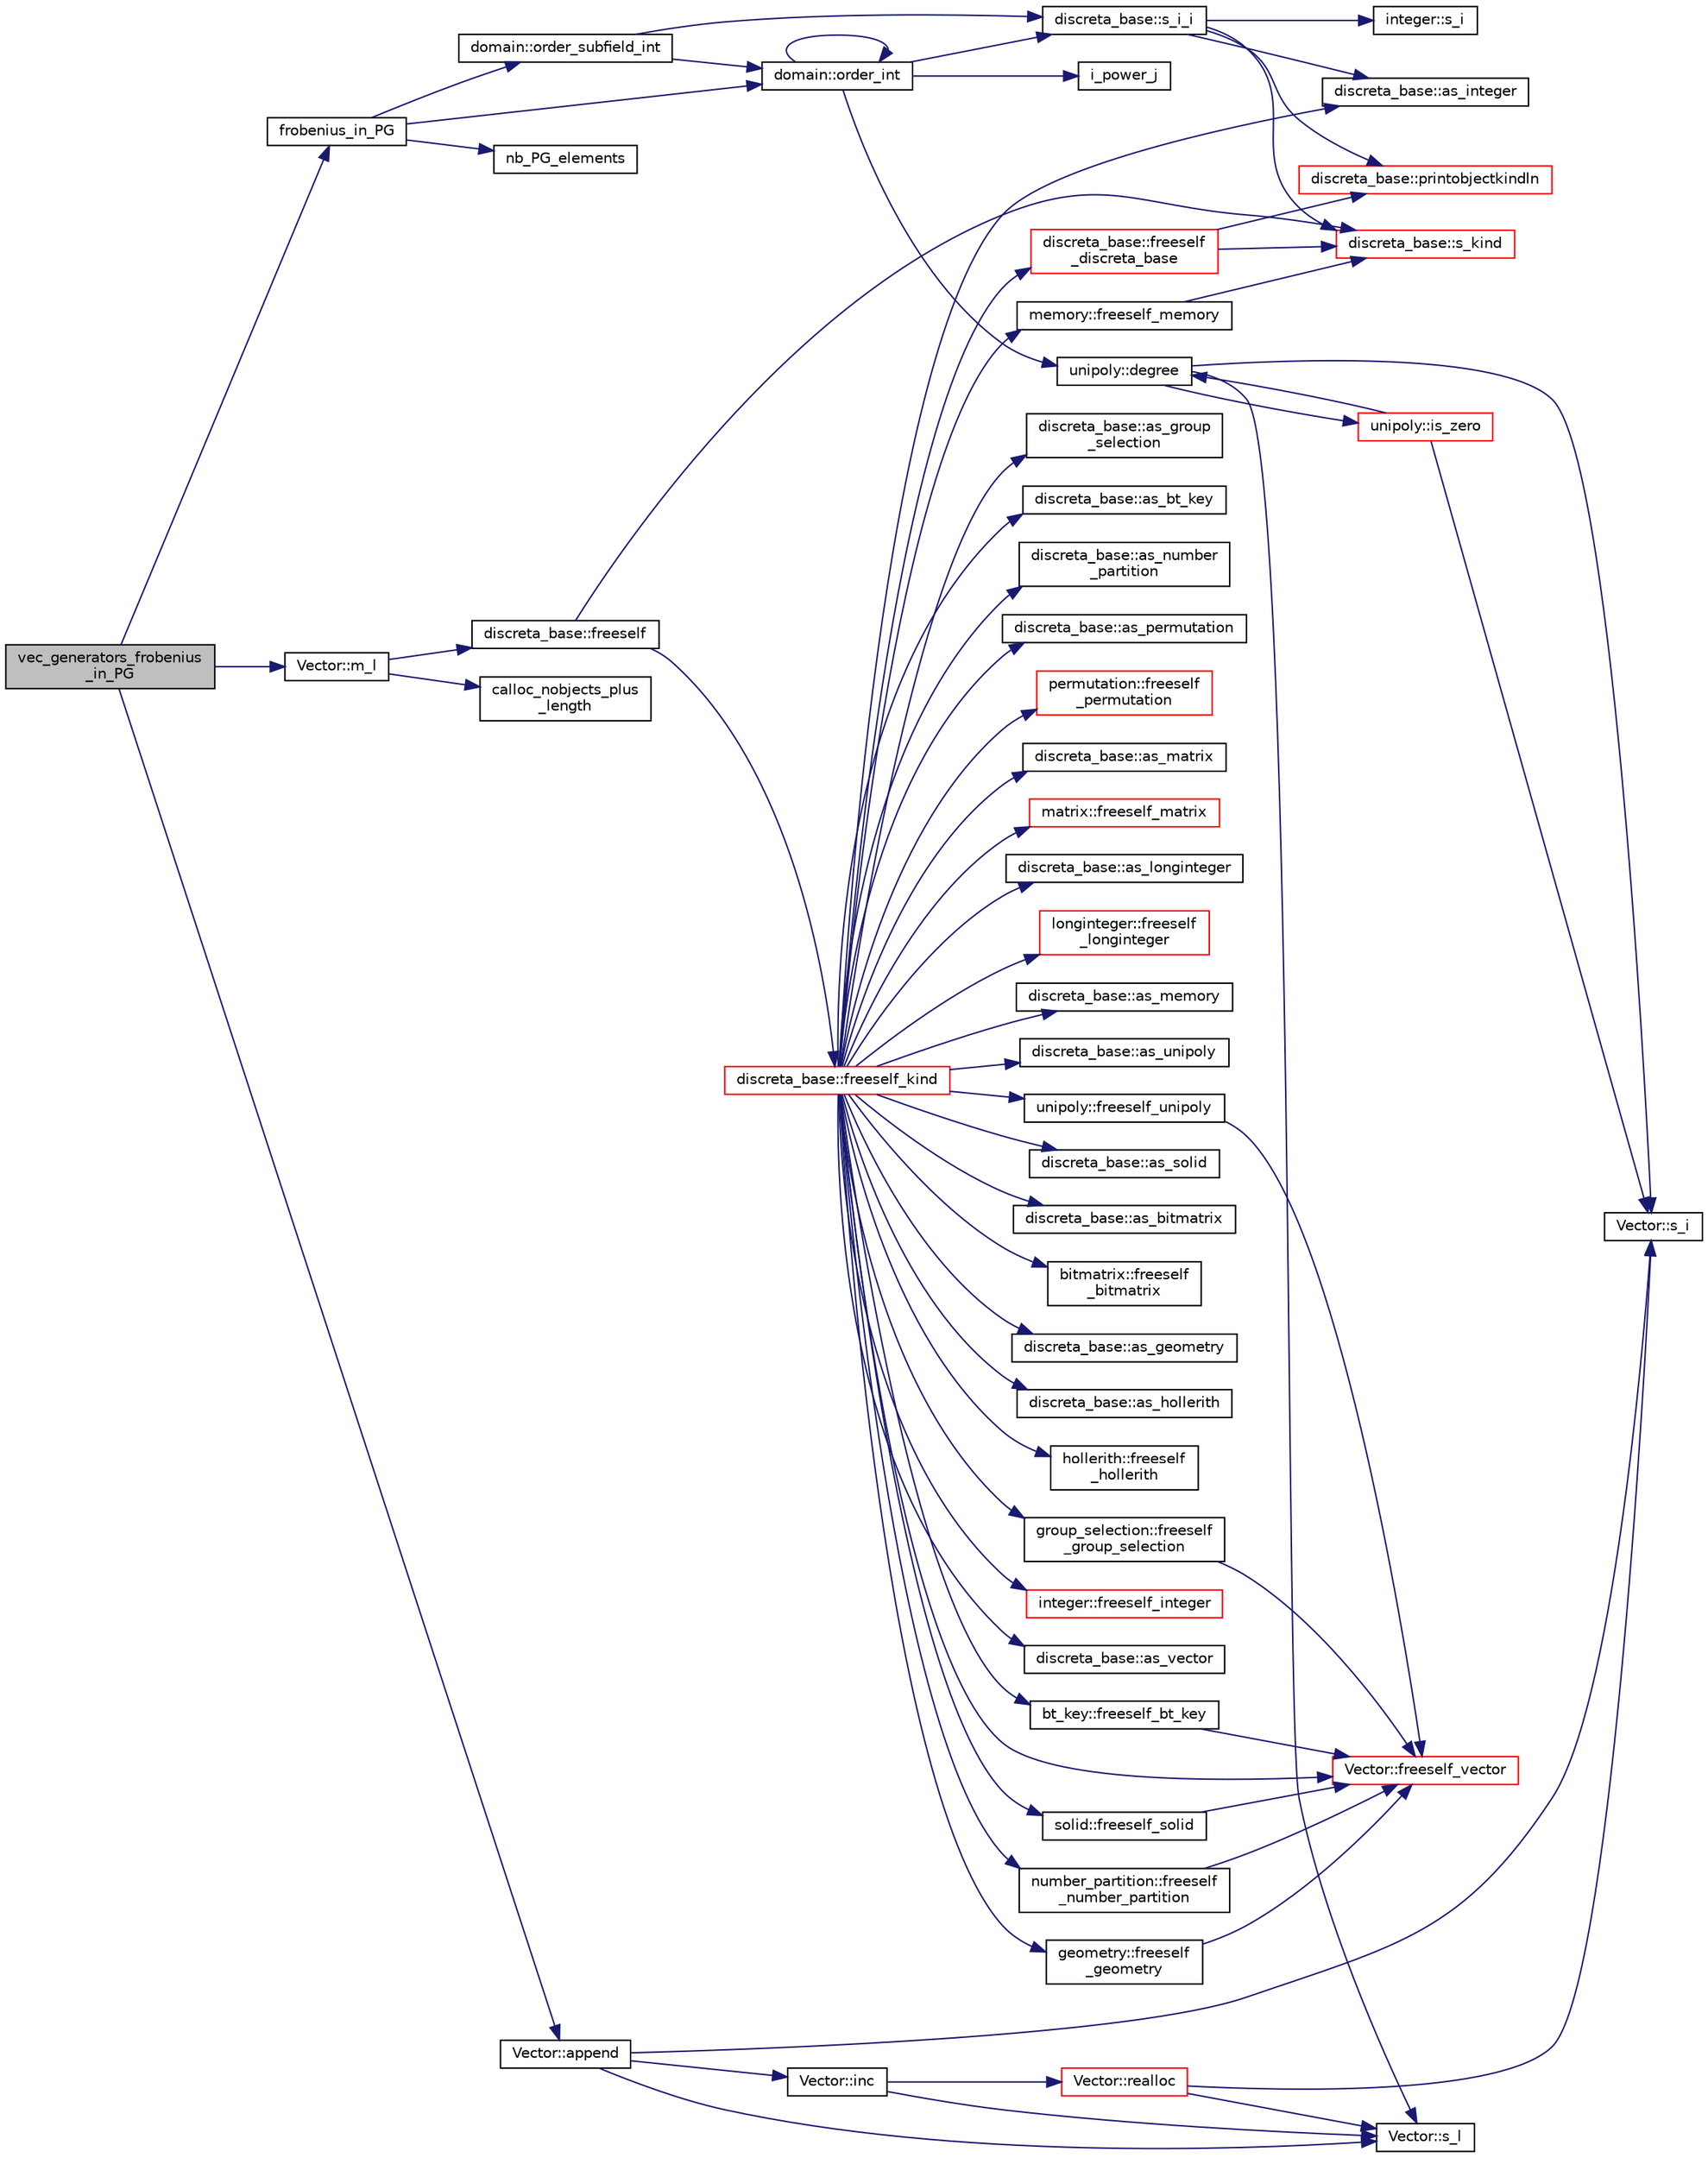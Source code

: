 digraph "vec_generators_frobenius_in_PG"
{
  edge [fontname="Helvetica",fontsize="10",labelfontname="Helvetica",labelfontsize="10"];
  node [fontname="Helvetica",fontsize="10",shape=record];
  rankdir="LR";
  Node1269 [label="vec_generators_frobenius\l_in_PG",height=0.2,width=0.4,color="black", fillcolor="grey75", style="filled", fontcolor="black"];
  Node1269 -> Node1270 [color="midnightblue",fontsize="10",style="solid",fontname="Helvetica"];
  Node1270 [label="frobenius_in_PG",height=0.2,width=0.4,color="black", fillcolor="white", style="filled",URL="$d9/d60/discreta_8h.html#ab7960431548a3d41bc600a8fa22a7e52"];
  Node1270 -> Node1271 [color="midnightblue",fontsize="10",style="solid",fontname="Helvetica"];
  Node1271 [label="domain::order_int",height=0.2,width=0.4,color="black", fillcolor="white", style="filled",URL="$de/d3b/classdomain.html#aa8dcedfd93e3a8db0069a08b9f0bfff7"];
  Node1271 -> Node1272 [color="midnightblue",fontsize="10",style="solid",fontname="Helvetica"];
  Node1272 [label="discreta_base::s_i_i",height=0.2,width=0.4,color="black", fillcolor="white", style="filled",URL="$d7/d71/classdiscreta__base.html#aadb92c01fbe69b3034b0214b33fbc735"];
  Node1272 -> Node1273 [color="midnightblue",fontsize="10",style="solid",fontname="Helvetica"];
  Node1273 [label="discreta_base::s_kind",height=0.2,width=0.4,color="red", fillcolor="white", style="filled",URL="$d7/d71/classdiscreta__base.html#a8a830025c74adbbc3362418a7c2ba157"];
  Node1272 -> Node1276 [color="midnightblue",fontsize="10",style="solid",fontname="Helvetica"];
  Node1276 [label="discreta_base::printobjectkindln",height=0.2,width=0.4,color="red", fillcolor="white", style="filled",URL="$d7/d71/classdiscreta__base.html#a677ccc8f392ebedde05e453f8cf59559"];
  Node1272 -> Node1278 [color="midnightblue",fontsize="10",style="solid",fontname="Helvetica"];
  Node1278 [label="discreta_base::as_integer",height=0.2,width=0.4,color="black", fillcolor="white", style="filled",URL="$d7/d71/classdiscreta__base.html#a00d7691eaf874fd283d942692fe8dd26"];
  Node1272 -> Node1279 [color="midnightblue",fontsize="10",style="solid",fontname="Helvetica"];
  Node1279 [label="integer::s_i",height=0.2,width=0.4,color="black", fillcolor="white", style="filled",URL="$d0/de5/classinteger.html#adf28e9f94d4c844adaa950deeb80b904"];
  Node1271 -> Node1271 [color="midnightblue",fontsize="10",style="solid",fontname="Helvetica"];
  Node1271 -> Node1280 [color="midnightblue",fontsize="10",style="solid",fontname="Helvetica"];
  Node1280 [label="unipoly::degree",height=0.2,width=0.4,color="black", fillcolor="white", style="filled",URL="$d1/d89/classunipoly.html#ab2b9692ea17ce32c0c8f2cc246517e37"];
  Node1280 -> Node1281 [color="midnightblue",fontsize="10",style="solid",fontname="Helvetica"];
  Node1281 [label="Vector::s_l",height=0.2,width=0.4,color="black", fillcolor="white", style="filled",URL="$d5/db2/class_vector.html#ad2dc082288f858d22a528832289e0704"];
  Node1280 -> Node1282 [color="midnightblue",fontsize="10",style="solid",fontname="Helvetica"];
  Node1282 [label="Vector::s_i",height=0.2,width=0.4,color="black", fillcolor="white", style="filled",URL="$d5/db2/class_vector.html#a1c4fe1752523df8119f70dd550244871"];
  Node1280 -> Node1283 [color="midnightblue",fontsize="10",style="solid",fontname="Helvetica"];
  Node1283 [label="unipoly::is_zero",height=0.2,width=0.4,color="red", fillcolor="white", style="filled",URL="$d1/d89/classunipoly.html#a7bff4146466929655bf2bcfd42c682cf"];
  Node1283 -> Node1280 [color="midnightblue",fontsize="10",style="solid",fontname="Helvetica"];
  Node1283 -> Node1282 [color="midnightblue",fontsize="10",style="solid",fontname="Helvetica"];
  Node1271 -> Node1285 [color="midnightblue",fontsize="10",style="solid",fontname="Helvetica"];
  Node1285 [label="i_power_j",height=0.2,width=0.4,color="black", fillcolor="white", style="filled",URL="$de/dc5/algebra__and__number__theory_8h.html#a39b321523e8957d701618bb5cac542b5"];
  Node1270 -> Node1286 [color="midnightblue",fontsize="10",style="solid",fontname="Helvetica"];
  Node1286 [label="domain::order_subfield_int",height=0.2,width=0.4,color="black", fillcolor="white", style="filled",URL="$de/d3b/classdomain.html#aca55200b8df1de0873984afa75da5633"];
  Node1286 -> Node1272 [color="midnightblue",fontsize="10",style="solid",fontname="Helvetica"];
  Node1286 -> Node1271 [color="midnightblue",fontsize="10",style="solid",fontname="Helvetica"];
  Node1270 -> Node1287 [color="midnightblue",fontsize="10",style="solid",fontname="Helvetica"];
  Node1287 [label="nb_PG_elements",height=0.2,width=0.4,color="black", fillcolor="white", style="filled",URL="$d4/d67/geometry_8h.html#ada56c56cb5c7b39553dc0391f2df1cee"];
  Node1269 -> Node1288 [color="midnightblue",fontsize="10",style="solid",fontname="Helvetica"];
  Node1288 [label="Vector::m_l",height=0.2,width=0.4,color="black", fillcolor="white", style="filled",URL="$d5/db2/class_vector.html#a00f5520c2a6b4f5282a1a8bcf8ea74eb"];
  Node1288 -> Node1289 [color="midnightblue",fontsize="10",style="solid",fontname="Helvetica"];
  Node1289 [label="discreta_base::freeself",height=0.2,width=0.4,color="black", fillcolor="white", style="filled",URL="$d7/d71/classdiscreta__base.html#a9a3c9501a562293b5667c11b9174d6e5"];
  Node1289 -> Node1290 [color="midnightblue",fontsize="10",style="solid",fontname="Helvetica"];
  Node1290 [label="discreta_base::freeself_kind",height=0.2,width=0.4,color="red", fillcolor="white", style="filled",URL="$d7/d71/classdiscreta__base.html#a63a23ada2165b3838fab719ed458cec8"];
  Node1290 -> Node1291 [color="midnightblue",fontsize="10",style="solid",fontname="Helvetica"];
  Node1291 [label="discreta_base::freeself\l_discreta_base",height=0.2,width=0.4,color="red", fillcolor="white", style="filled",URL="$d7/d71/classdiscreta__base.html#a8b1ec2cee4566034441e066dc2c027db"];
  Node1291 -> Node1273 [color="midnightblue",fontsize="10",style="solid",fontname="Helvetica"];
  Node1291 -> Node1276 [color="midnightblue",fontsize="10",style="solid",fontname="Helvetica"];
  Node1290 -> Node1278 [color="midnightblue",fontsize="10",style="solid",fontname="Helvetica"];
  Node1290 -> Node1293 [color="midnightblue",fontsize="10",style="solid",fontname="Helvetica"];
  Node1293 [label="integer::freeself_integer",height=0.2,width=0.4,color="red", fillcolor="white", style="filled",URL="$d0/de5/classinteger.html#a02eb557612c9db1820dd75a77151edc0"];
  Node1290 -> Node1294 [color="midnightblue",fontsize="10",style="solid",fontname="Helvetica"];
  Node1294 [label="discreta_base::as_vector",height=0.2,width=0.4,color="black", fillcolor="white", style="filled",URL="$d7/d71/classdiscreta__base.html#a7bdd6cae39c380b128ee9e17e42cf020"];
  Node1290 -> Node1295 [color="midnightblue",fontsize="10",style="solid",fontname="Helvetica"];
  Node1295 [label="Vector::freeself_vector",height=0.2,width=0.4,color="red", fillcolor="white", style="filled",URL="$d5/db2/class_vector.html#ad55c58937ca8fb342247a2c0fb572d20"];
  Node1290 -> Node1297 [color="midnightblue",fontsize="10",style="solid",fontname="Helvetica"];
  Node1297 [label="discreta_base::as_number\l_partition",height=0.2,width=0.4,color="black", fillcolor="white", style="filled",URL="$d7/d71/classdiscreta__base.html#a307aa09de0e925d46697707968ffab00"];
  Node1290 -> Node1298 [color="midnightblue",fontsize="10",style="solid",fontname="Helvetica"];
  Node1298 [label="number_partition::freeself\l_number_partition",height=0.2,width=0.4,color="black", fillcolor="white", style="filled",URL="$df/d50/classnumber__partition.html#aa74111c1c8cd218b654e7b7c1ca42eb5"];
  Node1298 -> Node1295 [color="midnightblue",fontsize="10",style="solid",fontname="Helvetica"];
  Node1290 -> Node1299 [color="midnightblue",fontsize="10",style="solid",fontname="Helvetica"];
  Node1299 [label="discreta_base::as_permutation",height=0.2,width=0.4,color="black", fillcolor="white", style="filled",URL="$d7/d71/classdiscreta__base.html#aa4e72f36a82984239b12ae831e131098"];
  Node1290 -> Node1300 [color="midnightblue",fontsize="10",style="solid",fontname="Helvetica"];
  Node1300 [label="permutation::freeself\l_permutation",height=0.2,width=0.4,color="red", fillcolor="white", style="filled",URL="$d0/d08/classpermutation.html#a1f86343fa765d71c976d79e5ce372c12"];
  Node1290 -> Node1301 [color="midnightblue",fontsize="10",style="solid",fontname="Helvetica"];
  Node1301 [label="discreta_base::as_matrix",height=0.2,width=0.4,color="black", fillcolor="white", style="filled",URL="$d7/d71/classdiscreta__base.html#ae4d7f56d917a4707b838fbffde6467ff"];
  Node1290 -> Node1302 [color="midnightblue",fontsize="10",style="solid",fontname="Helvetica"];
  Node1302 [label="matrix::freeself_matrix",height=0.2,width=0.4,color="red", fillcolor="white", style="filled",URL="$d1/d8d/classmatrix.html#ab47d61820499f35c15bf82fb6a3b9bd1"];
  Node1290 -> Node1304 [color="midnightblue",fontsize="10",style="solid",fontname="Helvetica"];
  Node1304 [label="discreta_base::as_longinteger",height=0.2,width=0.4,color="black", fillcolor="white", style="filled",URL="$d7/d71/classdiscreta__base.html#a20a094639eb711b10c8694c51937f7cd"];
  Node1290 -> Node1305 [color="midnightblue",fontsize="10",style="solid",fontname="Helvetica"];
  Node1305 [label="longinteger::freeself\l_longinteger",height=0.2,width=0.4,color="red", fillcolor="white", style="filled",URL="$d3/d71/classlonginteger.html#a82006f4b7c6bf897de0387497e16c219"];
  Node1290 -> Node1307 [color="midnightblue",fontsize="10",style="solid",fontname="Helvetica"];
  Node1307 [label="discreta_base::as_memory",height=0.2,width=0.4,color="black", fillcolor="white", style="filled",URL="$d7/d71/classdiscreta__base.html#ad94b2d7dce0cd4fa22db57f6e79c4bd2"];
  Node1290 -> Node1308 [color="midnightblue",fontsize="10",style="solid",fontname="Helvetica"];
  Node1308 [label="memory::freeself_memory",height=0.2,width=0.4,color="black", fillcolor="white", style="filled",URL="$d8/d99/classmemory.html#a19366f9105d79a0e818cc19255d7ef4f"];
  Node1308 -> Node1273 [color="midnightblue",fontsize="10",style="solid",fontname="Helvetica"];
  Node1290 -> Node1309 [color="midnightblue",fontsize="10",style="solid",fontname="Helvetica"];
  Node1309 [label="discreta_base::as_unipoly",height=0.2,width=0.4,color="black", fillcolor="white", style="filled",URL="$d7/d71/classdiscreta__base.html#ad50d8027f039fe5c2478cddb243adc9d"];
  Node1290 -> Node1310 [color="midnightblue",fontsize="10",style="solid",fontname="Helvetica"];
  Node1310 [label="unipoly::freeself_unipoly",height=0.2,width=0.4,color="black", fillcolor="white", style="filled",URL="$d1/d89/classunipoly.html#aad315db6c6adb555a0c63877aab7d27e"];
  Node1310 -> Node1295 [color="midnightblue",fontsize="10",style="solid",fontname="Helvetica"];
  Node1290 -> Node1311 [color="midnightblue",fontsize="10",style="solid",fontname="Helvetica"];
  Node1311 [label="discreta_base::as_solid",height=0.2,width=0.4,color="black", fillcolor="white", style="filled",URL="$d7/d71/classdiscreta__base.html#a1fc5f2b85ec97ab0a69dd64903c970a5"];
  Node1290 -> Node1312 [color="midnightblue",fontsize="10",style="solid",fontname="Helvetica"];
  Node1312 [label="solid::freeself_solid",height=0.2,width=0.4,color="black", fillcolor="white", style="filled",URL="$d8/def/classsolid.html#a84c2f0abd7b24b1cf2ccefa9c99567fe"];
  Node1312 -> Node1295 [color="midnightblue",fontsize="10",style="solid",fontname="Helvetica"];
  Node1290 -> Node1313 [color="midnightblue",fontsize="10",style="solid",fontname="Helvetica"];
  Node1313 [label="discreta_base::as_bitmatrix",height=0.2,width=0.4,color="black", fillcolor="white", style="filled",URL="$d7/d71/classdiscreta__base.html#a071ad54ea8ef6c9d1d15f532e5a76df6"];
  Node1290 -> Node1314 [color="midnightblue",fontsize="10",style="solid",fontname="Helvetica"];
  Node1314 [label="bitmatrix::freeself\l_bitmatrix",height=0.2,width=0.4,color="black", fillcolor="white", style="filled",URL="$de/dc8/classbitmatrix.html#a4b84eed56a244df63819eae6b7ba1eff"];
  Node1290 -> Node1315 [color="midnightblue",fontsize="10",style="solid",fontname="Helvetica"];
  Node1315 [label="discreta_base::as_geometry",height=0.2,width=0.4,color="black", fillcolor="white", style="filled",URL="$d7/d71/classdiscreta__base.html#a38fc7b4cdd830703e9d87354b79bc5c8"];
  Node1290 -> Node1316 [color="midnightblue",fontsize="10",style="solid",fontname="Helvetica"];
  Node1316 [label="geometry::freeself\l_geometry",height=0.2,width=0.4,color="black", fillcolor="white", style="filled",URL="$da/d44/classgeometry.html#a504b1b52d24b4ae00d9fd0b7838b57e6"];
  Node1316 -> Node1295 [color="midnightblue",fontsize="10",style="solid",fontname="Helvetica"];
  Node1290 -> Node1317 [color="midnightblue",fontsize="10",style="solid",fontname="Helvetica"];
  Node1317 [label="discreta_base::as_hollerith",height=0.2,width=0.4,color="black", fillcolor="white", style="filled",URL="$d7/d71/classdiscreta__base.html#a3e66f82711f314710107e2f29e589690"];
  Node1290 -> Node1318 [color="midnightblue",fontsize="10",style="solid",fontname="Helvetica"];
  Node1318 [label="hollerith::freeself\l_hollerith",height=0.2,width=0.4,color="black", fillcolor="white", style="filled",URL="$d8/d99/classhollerith.html#a240d1b30780c9e09323d0b3ad5e2d1f7"];
  Node1290 -> Node1319 [color="midnightblue",fontsize="10",style="solid",fontname="Helvetica"];
  Node1319 [label="discreta_base::as_group\l_selection",height=0.2,width=0.4,color="black", fillcolor="white", style="filled",URL="$d7/d71/classdiscreta__base.html#aae1bac4883c567718bef9fb610abbdc8"];
  Node1290 -> Node1320 [color="midnightblue",fontsize="10",style="solid",fontname="Helvetica"];
  Node1320 [label="group_selection::freeself\l_group_selection",height=0.2,width=0.4,color="black", fillcolor="white", style="filled",URL="$d6/db0/classgroup__selection.html#a778b1a466858bf7f90516eeba1795798"];
  Node1320 -> Node1295 [color="midnightblue",fontsize="10",style="solid",fontname="Helvetica"];
  Node1290 -> Node1321 [color="midnightblue",fontsize="10",style="solid",fontname="Helvetica"];
  Node1321 [label="discreta_base::as_bt_key",height=0.2,width=0.4,color="black", fillcolor="white", style="filled",URL="$d7/d71/classdiscreta__base.html#a2734c6e08dca17cf6588bd5064ec1b9f"];
  Node1290 -> Node1322 [color="midnightblue",fontsize="10",style="solid",fontname="Helvetica"];
  Node1322 [label="bt_key::freeself_bt_key",height=0.2,width=0.4,color="black", fillcolor="white", style="filled",URL="$d1/de5/classbt__key.html#aad1f5a9b943d3ae072f1d09a9bb126c6"];
  Node1322 -> Node1295 [color="midnightblue",fontsize="10",style="solid",fontname="Helvetica"];
  Node1289 -> Node1273 [color="midnightblue",fontsize="10",style="solid",fontname="Helvetica"];
  Node1288 -> Node1331 [color="midnightblue",fontsize="10",style="solid",fontname="Helvetica"];
  Node1331 [label="calloc_nobjects_plus\l_length",height=0.2,width=0.4,color="black", fillcolor="white", style="filled",URL="$d9/d60/discreta_8h.html#a71599d54c8c17dfa065a363f5cdd0aa4"];
  Node1269 -> Node1332 [color="midnightblue",fontsize="10",style="solid",fontname="Helvetica"];
  Node1332 [label="Vector::append",height=0.2,width=0.4,color="black", fillcolor="white", style="filled",URL="$d5/db2/class_vector.html#aec80be90cd2cbfe79267220113b679c4"];
  Node1332 -> Node1281 [color="midnightblue",fontsize="10",style="solid",fontname="Helvetica"];
  Node1332 -> Node1333 [color="midnightblue",fontsize="10",style="solid",fontname="Helvetica"];
  Node1333 [label="Vector::inc",height=0.2,width=0.4,color="black", fillcolor="white", style="filled",URL="$d5/db2/class_vector.html#a5f6fe0531bc3d9829becd8503e4156a3"];
  Node1333 -> Node1334 [color="midnightblue",fontsize="10",style="solid",fontname="Helvetica"];
  Node1334 [label="Vector::realloc",height=0.2,width=0.4,color="red", fillcolor="white", style="filled",URL="$d5/db2/class_vector.html#a00aff28a4a7cacc8c5aaf44b6f3fb3a5"];
  Node1334 -> Node1281 [color="midnightblue",fontsize="10",style="solid",fontname="Helvetica"];
  Node1334 -> Node1282 [color="midnightblue",fontsize="10",style="solid",fontname="Helvetica"];
  Node1333 -> Node1281 [color="midnightblue",fontsize="10",style="solid",fontname="Helvetica"];
  Node1332 -> Node1282 [color="midnightblue",fontsize="10",style="solid",fontname="Helvetica"];
}
